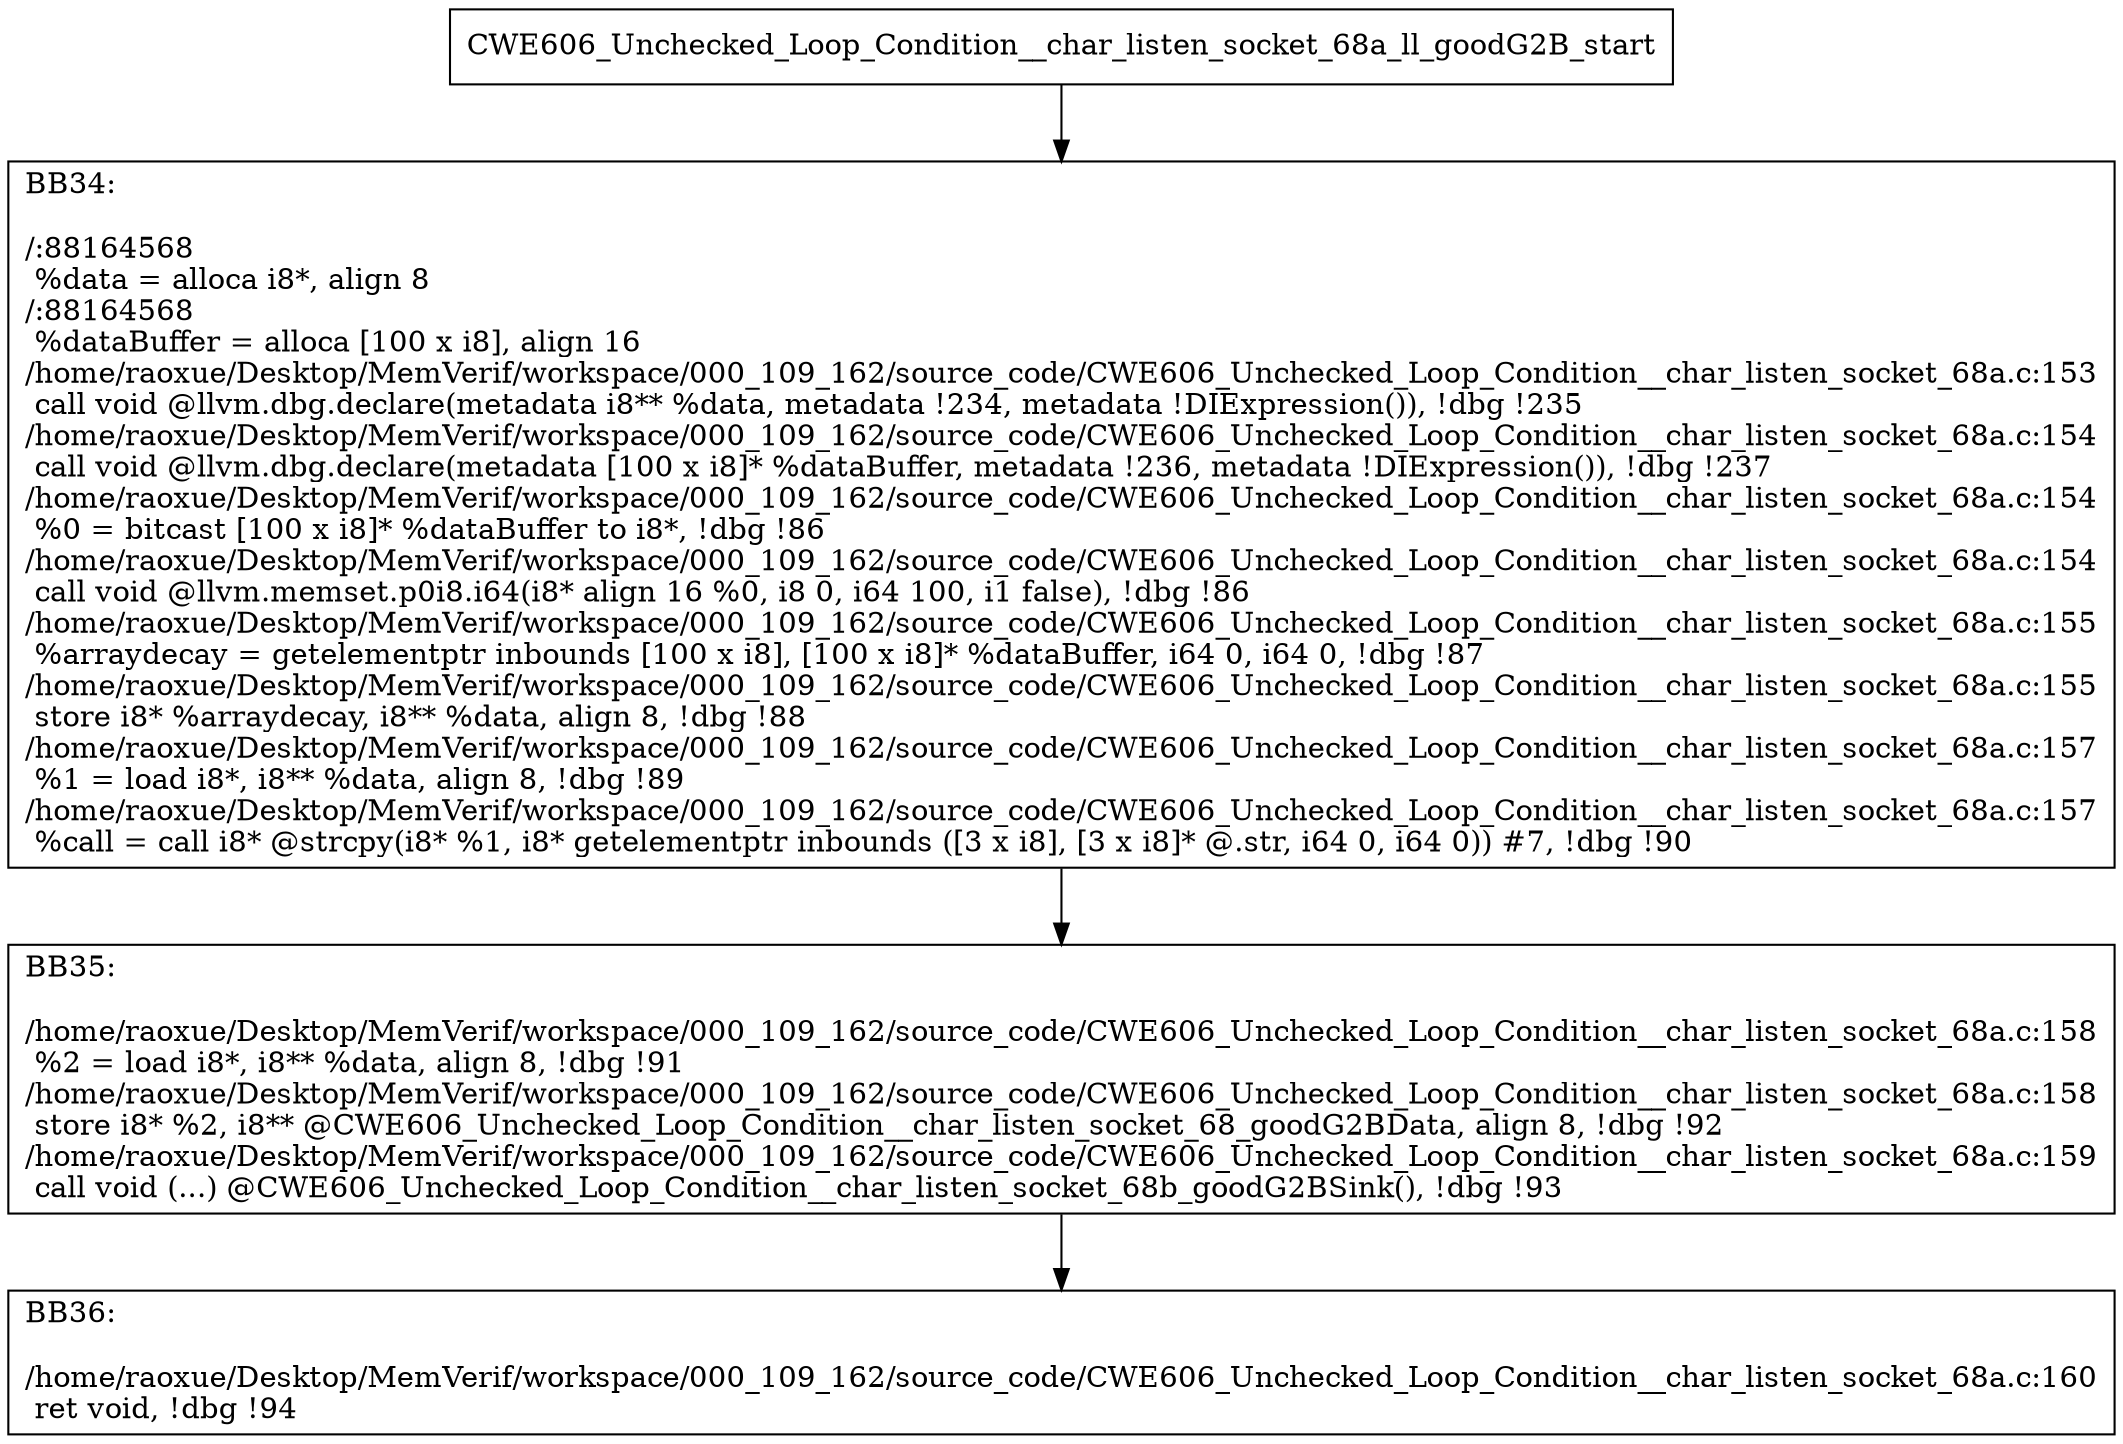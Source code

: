 digraph "CFG for'CWE606_Unchecked_Loop_Condition__char_listen_socket_68a_ll_goodG2B' function" {
	BBCWE606_Unchecked_Loop_Condition__char_listen_socket_68a_ll_goodG2B_start[shape=record,label="{CWE606_Unchecked_Loop_Condition__char_listen_socket_68a_ll_goodG2B_start}"];
	BBCWE606_Unchecked_Loop_Condition__char_listen_socket_68a_ll_goodG2B_start-> CWE606_Unchecked_Loop_Condition__char_listen_socket_68a_ll_goodG2BBB34;
	CWE606_Unchecked_Loop_Condition__char_listen_socket_68a_ll_goodG2BBB34 [shape=record, label="{BB34:\l\l/:88164568\l
  %data = alloca i8*, align 8\l
/:88164568\l
  %dataBuffer = alloca [100 x i8], align 16\l
/home/raoxue/Desktop/MemVerif/workspace/000_109_162/source_code/CWE606_Unchecked_Loop_Condition__char_listen_socket_68a.c:153\l
  call void @llvm.dbg.declare(metadata i8** %data, metadata !234, metadata !DIExpression()), !dbg !235\l
/home/raoxue/Desktop/MemVerif/workspace/000_109_162/source_code/CWE606_Unchecked_Loop_Condition__char_listen_socket_68a.c:154\l
  call void @llvm.dbg.declare(metadata [100 x i8]* %dataBuffer, metadata !236, metadata !DIExpression()), !dbg !237\l
/home/raoxue/Desktop/MemVerif/workspace/000_109_162/source_code/CWE606_Unchecked_Loop_Condition__char_listen_socket_68a.c:154\l
  %0 = bitcast [100 x i8]* %dataBuffer to i8*, !dbg !86\l
/home/raoxue/Desktop/MemVerif/workspace/000_109_162/source_code/CWE606_Unchecked_Loop_Condition__char_listen_socket_68a.c:154\l
  call void @llvm.memset.p0i8.i64(i8* align 16 %0, i8 0, i64 100, i1 false), !dbg !86\l
/home/raoxue/Desktop/MemVerif/workspace/000_109_162/source_code/CWE606_Unchecked_Loop_Condition__char_listen_socket_68a.c:155\l
  %arraydecay = getelementptr inbounds [100 x i8], [100 x i8]* %dataBuffer, i64 0, i64 0, !dbg !87\l
/home/raoxue/Desktop/MemVerif/workspace/000_109_162/source_code/CWE606_Unchecked_Loop_Condition__char_listen_socket_68a.c:155\l
  store i8* %arraydecay, i8** %data, align 8, !dbg !88\l
/home/raoxue/Desktop/MemVerif/workspace/000_109_162/source_code/CWE606_Unchecked_Loop_Condition__char_listen_socket_68a.c:157\l
  %1 = load i8*, i8** %data, align 8, !dbg !89\l
/home/raoxue/Desktop/MemVerif/workspace/000_109_162/source_code/CWE606_Unchecked_Loop_Condition__char_listen_socket_68a.c:157\l
  %call = call i8* @strcpy(i8* %1, i8* getelementptr inbounds ([3 x i8], [3 x i8]* @.str, i64 0, i64 0)) #7, !dbg !90\l
}"];
	CWE606_Unchecked_Loop_Condition__char_listen_socket_68a_ll_goodG2BBB34-> CWE606_Unchecked_Loop_Condition__char_listen_socket_68a_ll_goodG2BBB35;
	CWE606_Unchecked_Loop_Condition__char_listen_socket_68a_ll_goodG2BBB35 [shape=record, label="{BB35:\l\l/home/raoxue/Desktop/MemVerif/workspace/000_109_162/source_code/CWE606_Unchecked_Loop_Condition__char_listen_socket_68a.c:158\l
  %2 = load i8*, i8** %data, align 8, !dbg !91\l
/home/raoxue/Desktop/MemVerif/workspace/000_109_162/source_code/CWE606_Unchecked_Loop_Condition__char_listen_socket_68a.c:158\l
  store i8* %2, i8** @CWE606_Unchecked_Loop_Condition__char_listen_socket_68_goodG2BData, align 8, !dbg !92\l
/home/raoxue/Desktop/MemVerif/workspace/000_109_162/source_code/CWE606_Unchecked_Loop_Condition__char_listen_socket_68a.c:159\l
  call void (...) @CWE606_Unchecked_Loop_Condition__char_listen_socket_68b_goodG2BSink(), !dbg !93\l
}"];
	CWE606_Unchecked_Loop_Condition__char_listen_socket_68a_ll_goodG2BBB35-> CWE606_Unchecked_Loop_Condition__char_listen_socket_68a_ll_goodG2BBB36;
	CWE606_Unchecked_Loop_Condition__char_listen_socket_68a_ll_goodG2BBB36 [shape=record, label="{BB36:\l\l/home/raoxue/Desktop/MemVerif/workspace/000_109_162/source_code/CWE606_Unchecked_Loop_Condition__char_listen_socket_68a.c:160\l
  ret void, !dbg !94\l
}"];
}

